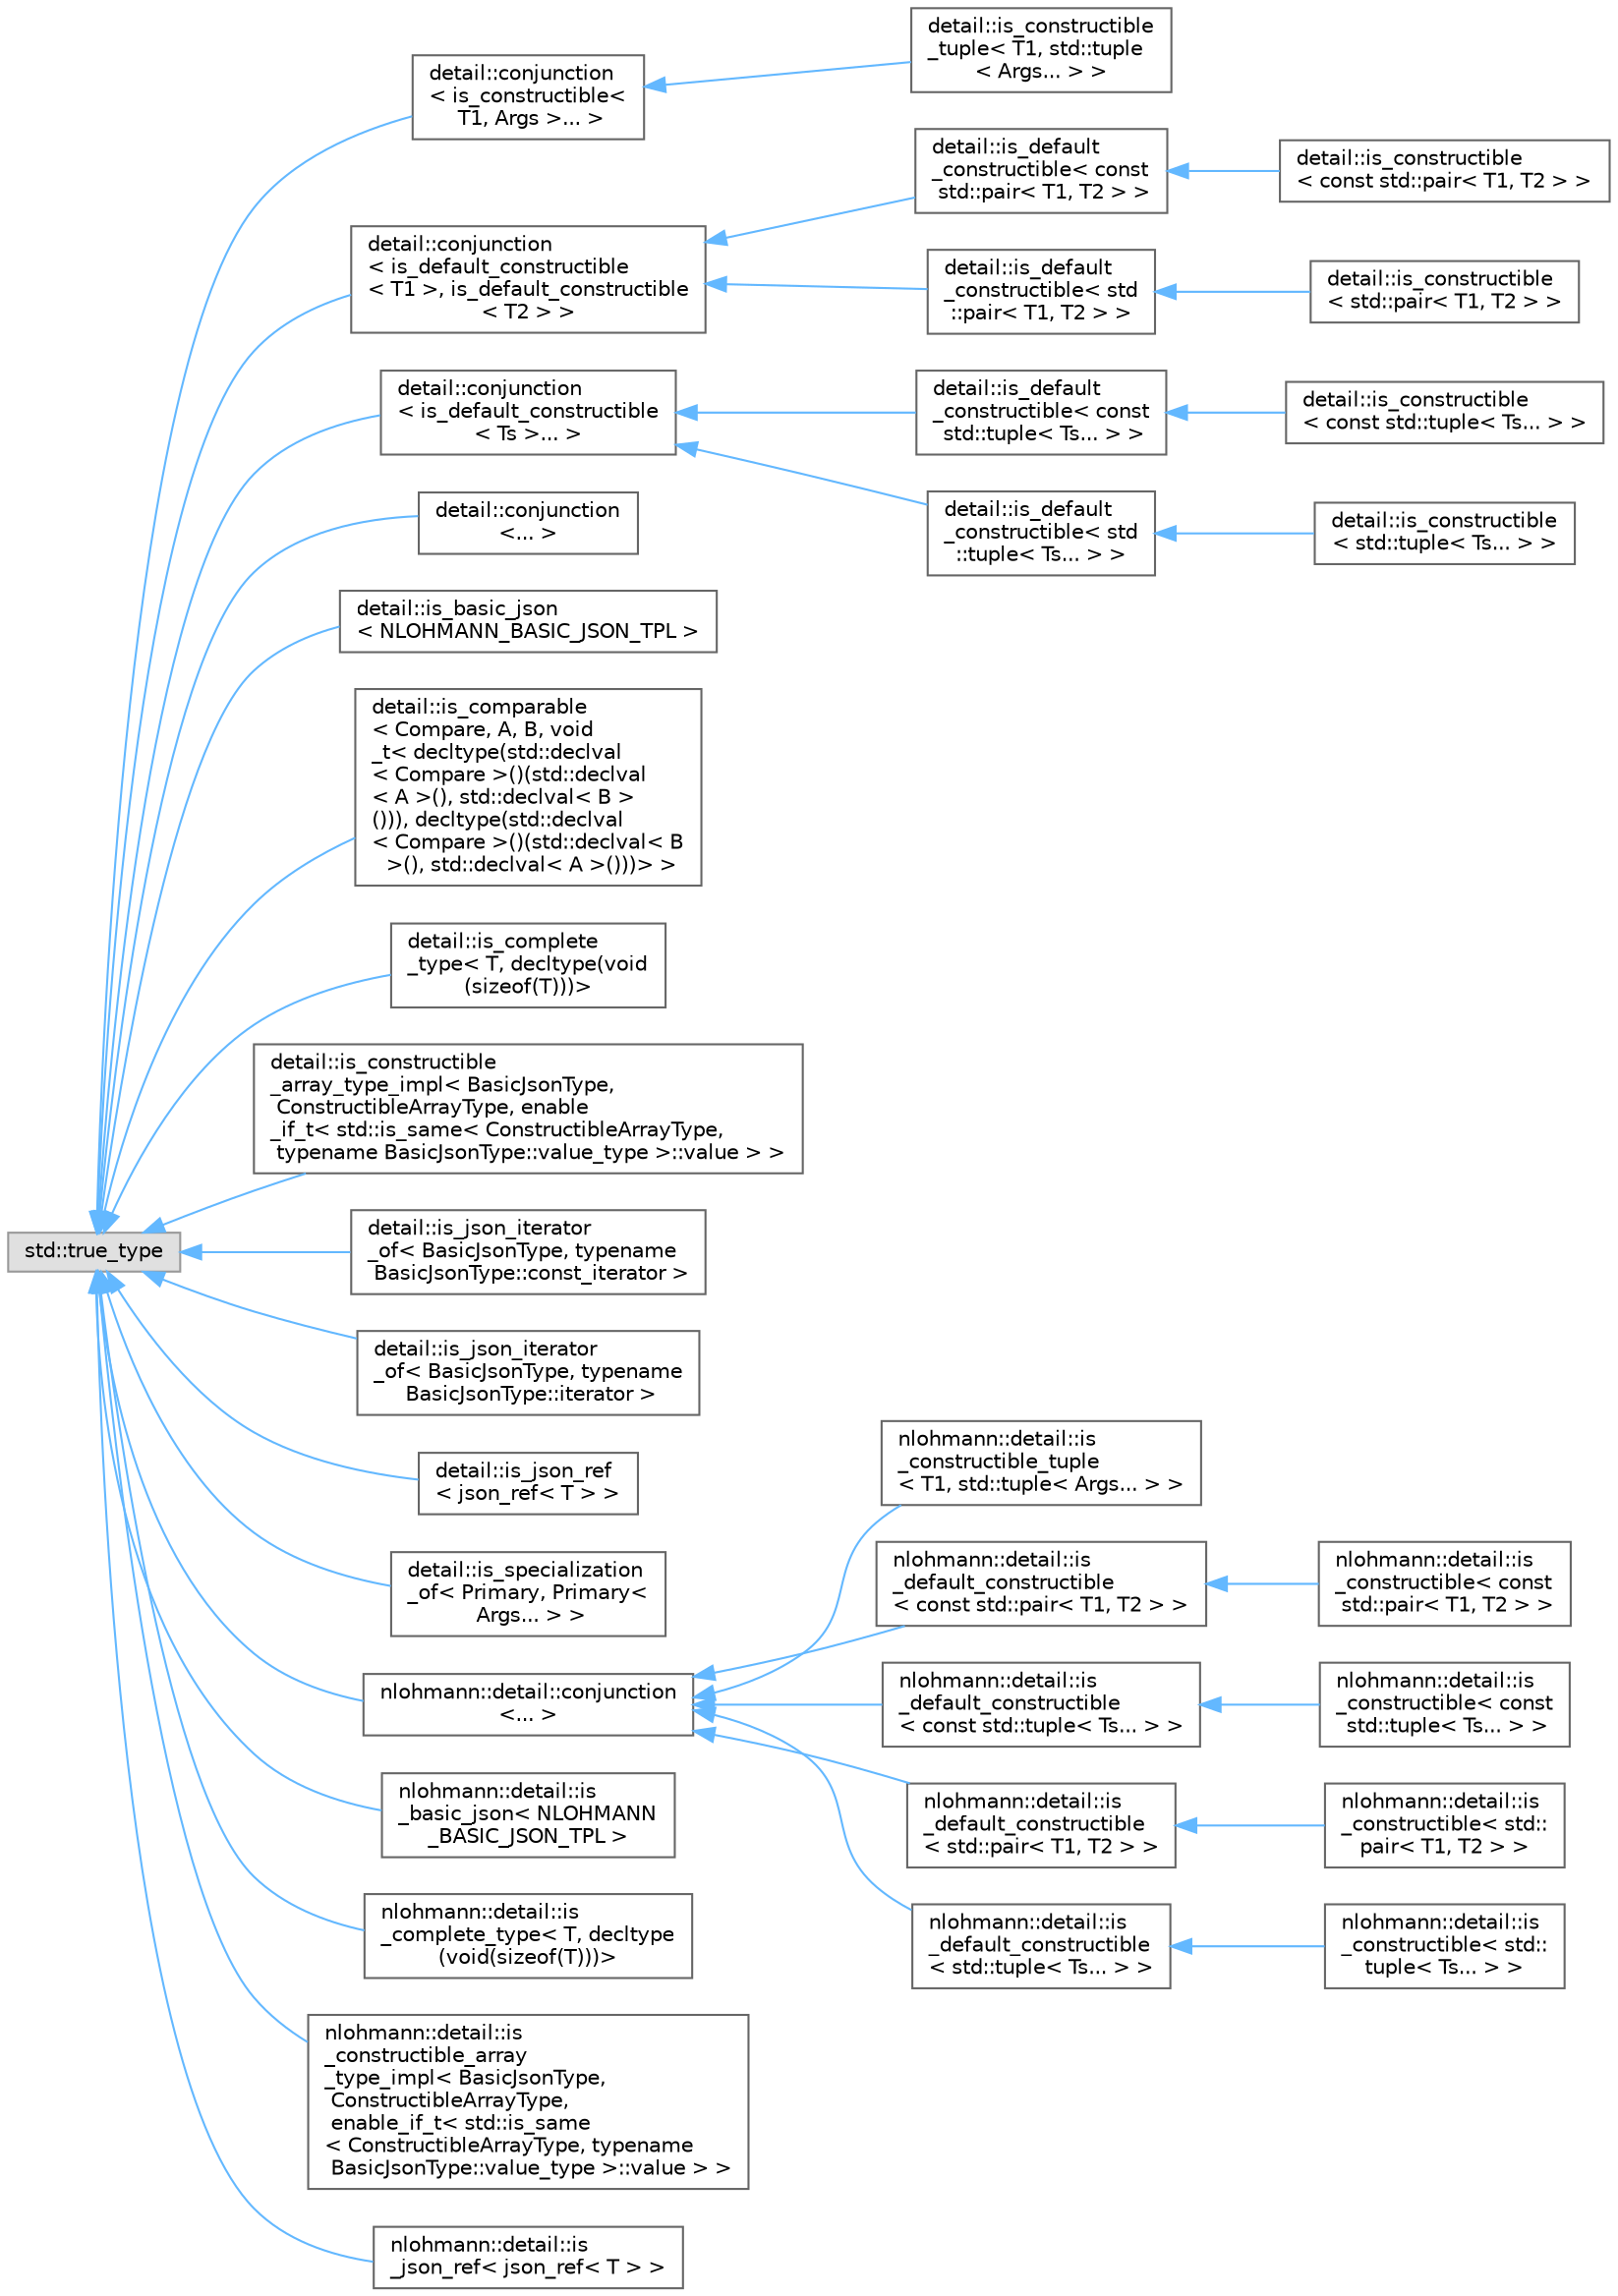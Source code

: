 digraph "Graphical Class Hierarchy"
{
 // LATEX_PDF_SIZE
  bgcolor="transparent";
  edge [fontname=Helvetica,fontsize=10,labelfontname=Helvetica,labelfontsize=10];
  node [fontname=Helvetica,fontsize=10,shape=box,height=0.2,width=0.4];
  rankdir="LR";
  Node0 [id="Node000000",label="std::true_type",height=0.2,width=0.4,color="grey60", fillcolor="#E0E0E0", style="filled",tooltip=" "];
  Node0 -> Node1 [id="edge155_Node000000_Node000001",dir="back",color="steelblue1",style="solid",tooltip=" "];
  Node1 [id="Node000001",label="detail::conjunction\l\< is_constructible\<\l T1, Args \>... \>",height=0.2,width=0.4,color="grey40", fillcolor="white", style="filled",URL="$structdetail_1_1conjunction.html",tooltip=" "];
  Node1 -> Node2 [id="edge156_Node000001_Node000002",dir="back",color="steelblue1",style="solid",tooltip=" "];
  Node2 [id="Node000002",label="detail::is_constructible\l_tuple\< T1, std::tuple\l\< Args... \> \>",height=0.2,width=0.4,color="grey40", fillcolor="white", style="filled",URL="$structdetail_1_1is__constructible__tuple_3_01_t1_00_01std_1_1tuple_3_01_args_8_8_8_01_4_01_4.html",tooltip=" "];
  Node0 -> Node3 [id="edge157_Node000000_Node000003",dir="back",color="steelblue1",style="solid",tooltip=" "];
  Node3 [id="Node000003",label="detail::conjunction\l\< is_default_constructible\l\< T1 \>, is_default_constructible\l\< T2 \> \>",height=0.2,width=0.4,color="grey40", fillcolor="white", style="filled",URL="$structdetail_1_1conjunction.html",tooltip=" "];
  Node3 -> Node4 [id="edge158_Node000003_Node000004",dir="back",color="steelblue1",style="solid",tooltip=" "];
  Node4 [id="Node000004",label="detail::is_default\l_constructible\< const\l std::pair\< T1, T2 \> \>",height=0.2,width=0.4,color="grey40", fillcolor="white", style="filled",URL="$structdetail_1_1is__default__constructible_3_01const_01std_1_1pair_3_01_t1_00_01_t2_01_4_01_4.html",tooltip=" "];
  Node4 -> Node5 [id="edge159_Node000004_Node000005",dir="back",color="steelblue1",style="solid",tooltip=" "];
  Node5 [id="Node000005",label="detail::is_constructible\l\< const std::pair\< T1, T2 \> \>",height=0.2,width=0.4,color="grey40", fillcolor="white", style="filled",URL="$structdetail_1_1is__constructible_3_01const_01std_1_1pair_3_01_t1_00_01_t2_01_4_01_4.html",tooltip=" "];
  Node3 -> Node6 [id="edge160_Node000003_Node000006",dir="back",color="steelblue1",style="solid",tooltip=" "];
  Node6 [id="Node000006",label="detail::is_default\l_constructible\< std\l::pair\< T1, T2 \> \>",height=0.2,width=0.4,color="grey40", fillcolor="white", style="filled",URL="$structdetail_1_1is__default__constructible_3_01std_1_1pair_3_01_t1_00_01_t2_01_4_01_4.html",tooltip=" "];
  Node6 -> Node7 [id="edge161_Node000006_Node000007",dir="back",color="steelblue1",style="solid",tooltip=" "];
  Node7 [id="Node000007",label="detail::is_constructible\l\< std::pair\< T1, T2 \> \>",height=0.2,width=0.4,color="grey40", fillcolor="white", style="filled",URL="$structdetail_1_1is__constructible_3_01std_1_1pair_3_01_t1_00_01_t2_01_4_01_4.html",tooltip=" "];
  Node0 -> Node8 [id="edge162_Node000000_Node000008",dir="back",color="steelblue1",style="solid",tooltip=" "];
  Node8 [id="Node000008",label="detail::conjunction\l\< is_default_constructible\l\< Ts \>... \>",height=0.2,width=0.4,color="grey40", fillcolor="white", style="filled",URL="$structdetail_1_1conjunction.html",tooltip=" "];
  Node8 -> Node9 [id="edge163_Node000008_Node000009",dir="back",color="steelblue1",style="solid",tooltip=" "];
  Node9 [id="Node000009",label="detail::is_default\l_constructible\< const\l std::tuple\< Ts... \> \>",height=0.2,width=0.4,color="grey40", fillcolor="white", style="filled",URL="$structdetail_1_1is__default__constructible_3_01const_01std_1_1tuple_3_01_ts_8_8_8_01_4_01_4.html",tooltip=" "];
  Node9 -> Node10 [id="edge164_Node000009_Node000010",dir="back",color="steelblue1",style="solid",tooltip=" "];
  Node10 [id="Node000010",label="detail::is_constructible\l\< const std::tuple\< Ts... \> \>",height=0.2,width=0.4,color="grey40", fillcolor="white", style="filled",URL="$structdetail_1_1is__constructible_3_01const_01std_1_1tuple_3_01_ts_8_8_8_01_4_01_4.html",tooltip=" "];
  Node8 -> Node11 [id="edge165_Node000008_Node000011",dir="back",color="steelblue1",style="solid",tooltip=" "];
  Node11 [id="Node000011",label="detail::is_default\l_constructible\< std\l::tuple\< Ts... \> \>",height=0.2,width=0.4,color="grey40", fillcolor="white", style="filled",URL="$structdetail_1_1is__default__constructible_3_01std_1_1tuple_3_01_ts_8_8_8_01_4_01_4.html",tooltip=" "];
  Node11 -> Node12 [id="edge166_Node000011_Node000012",dir="back",color="steelblue1",style="solid",tooltip=" "];
  Node12 [id="Node000012",label="detail::is_constructible\l\< std::tuple\< Ts... \> \>",height=0.2,width=0.4,color="grey40", fillcolor="white", style="filled",URL="$structdetail_1_1is__constructible_3_01std_1_1tuple_3_01_ts_8_8_8_01_4_01_4.html",tooltip=" "];
  Node0 -> Node13 [id="edge167_Node000000_Node000013",dir="back",color="steelblue1",style="solid",tooltip=" "];
  Node13 [id="Node000013",label="detail::conjunction\l\<... \>",height=0.2,width=0.4,color="grey40", fillcolor="white", style="filled",URL="$structdetail_1_1conjunction.html",tooltip=" "];
  Node0 -> Node14 [id="edge168_Node000000_Node000014",dir="back",color="steelblue1",style="solid",tooltip=" "];
  Node14 [id="Node000014",label="detail::is_basic_json\l\< NLOHMANN_BASIC_JSON_TPL \>",height=0.2,width=0.4,color="grey40", fillcolor="white", style="filled",URL="$structdetail_1_1is__basic__json_3_01_n_l_o_h_m_a_n_n___b_a_s_i_c___j_s_o_n___t_p_l_01_4.html",tooltip=" "];
  Node0 -> Node15 [id="edge169_Node000000_Node000015",dir="back",color="steelblue1",style="solid",tooltip=" "];
  Node15 [id="Node000015",label="detail::is_comparable\l\< Compare, A, B, void\l_t\< decltype(std::declval\l\< Compare \>()(std::declval\l\< A \>(), std::declval\< B \>\l())), decltype(std::declval\l\< Compare \>()(std::declval\< B\l \>(), std::declval\< A \>()))\> \>",height=0.2,width=0.4,color="grey40", fillcolor="white", style="filled",URL="$structdetail_1_1is__comparable_3_01_compare_00_01_a_00_01_b_00_01void__t_3_01decltype_07std_1_1d1335caac8ed6d774dd842c8360097f7d.html",tooltip=" "];
  Node0 -> Node16 [id="edge170_Node000000_Node000016",dir="back",color="steelblue1",style="solid",tooltip=" "];
  Node16 [id="Node000016",label="detail::is_complete\l_type\< T, decltype(void\l(sizeof(T)))\>",height=0.2,width=0.4,color="grey40", fillcolor="white", style="filled",URL="$structdetail_1_1is__complete__type_3_01_t_00_01decltype_07void_07sizeof_07_t_08_08_08_4.html",tooltip=" "];
  Node0 -> Node17 [id="edge171_Node000000_Node000017",dir="back",color="steelblue1",style="solid",tooltip=" "];
  Node17 [id="Node000017",label="detail::is_constructible\l_array_type_impl\< BasicJsonType,\l ConstructibleArrayType, enable\l_if_t\< std::is_same\< ConstructibleArrayType,\l typename BasicJsonType::value_type \>::value \> \>",height=0.2,width=0.4,color="grey40", fillcolor="white", style="filled",URL="$structdetail_1_1is__constructible__array__type__impl_3_01_basic_json_type_00_01_constructible_ar18eb1802aca5c2f462bc2d940e11156a.html",tooltip=" "];
  Node0 -> Node18 [id="edge172_Node000000_Node000018",dir="back",color="steelblue1",style="solid",tooltip=" "];
  Node18 [id="Node000018",label="detail::is_json_iterator\l_of\< BasicJsonType, typename\l BasicJsonType::const_iterator \>",height=0.2,width=0.4,color="grey40", fillcolor="white", style="filled",URL="$structdetail_1_1is__json__iterator__of_3_01_basic_json_type_00_01typename_01_basic_json_type_1_1const__iterator_01_4.html",tooltip=" "];
  Node0 -> Node19 [id="edge173_Node000000_Node000019",dir="back",color="steelblue1",style="solid",tooltip=" "];
  Node19 [id="Node000019",label="detail::is_json_iterator\l_of\< BasicJsonType, typename\l BasicJsonType::iterator \>",height=0.2,width=0.4,color="grey40", fillcolor="white", style="filled",URL="$structdetail_1_1is__json__iterator__of_3_01_basic_json_type_00_01typename_01_basic_json_type_1_1iterator_01_4.html",tooltip=" "];
  Node0 -> Node20 [id="edge174_Node000000_Node000020",dir="back",color="steelblue1",style="solid",tooltip=" "];
  Node20 [id="Node000020",label="detail::is_json_ref\l\< json_ref\< T \> \>",height=0.2,width=0.4,color="grey40", fillcolor="white", style="filled",URL="$structdetail_1_1is__json__ref_3_01json__ref_3_01_t_01_4_01_4.html",tooltip=" "];
  Node0 -> Node21 [id="edge175_Node000000_Node000021",dir="back",color="steelblue1",style="solid",tooltip=" "];
  Node21 [id="Node000021",label="detail::is_specialization\l_of\< Primary, Primary\<\l Args... \> \>",height=0.2,width=0.4,color="grey40", fillcolor="white", style="filled",URL="$structdetail_1_1is__specialization__of_3_01_primary_00_01_primary_3_01_args_8_8_8_01_4_01_4.html",tooltip=" "];
  Node0 -> Node22 [id="edge176_Node000000_Node000022",dir="back",color="steelblue1",style="solid",tooltip=" "];
  Node22 [id="Node000022",label="nlohmann::detail::conjunction\l\<... \>",height=0.2,width=0.4,color="grey40", fillcolor="white", style="filled",URL="$structnlohmann_1_1detail_1_1conjunction.html",tooltip=" "];
  Node22 -> Node23 [id="edge177_Node000022_Node000023",dir="back",color="steelblue1",style="solid",tooltip=" "];
  Node23 [id="Node000023",label="nlohmann::detail::is\l_constructible_tuple\l\< T1, std::tuple\< Args... \> \>",height=0.2,width=0.4,color="grey40", fillcolor="white", style="filled",URL="$structnlohmann_1_1detail_1_1is__constructible__tuple_3_01_t1_00_01std_1_1tuple_3_01_args_8_8_8_01_4_01_4.html",tooltip=" "];
  Node22 -> Node24 [id="edge178_Node000022_Node000024",dir="back",color="steelblue1",style="solid",tooltip=" "];
  Node24 [id="Node000024",label="nlohmann::detail::is\l_default_constructible\l\< const std::pair\< T1, T2 \> \>",height=0.2,width=0.4,color="grey40", fillcolor="white", style="filled",URL="$structnlohmann_1_1detail_1_1is__default__constructible_3_01const_01std_1_1pair_3_01_t1_00_01_t2_01_4_01_4.html",tooltip=" "];
  Node24 -> Node25 [id="edge179_Node000024_Node000025",dir="back",color="steelblue1",style="solid",tooltip=" "];
  Node25 [id="Node000025",label="nlohmann::detail::is\l_constructible\< const\l std::pair\< T1, T2 \> \>",height=0.2,width=0.4,color="grey40", fillcolor="white", style="filled",URL="$structnlohmann_1_1detail_1_1is__constructible_3_01const_01std_1_1pair_3_01_t1_00_01_t2_01_4_01_4.html",tooltip=" "];
  Node22 -> Node26 [id="edge180_Node000022_Node000026",dir="back",color="steelblue1",style="solid",tooltip=" "];
  Node26 [id="Node000026",label="nlohmann::detail::is\l_default_constructible\l\< const std::tuple\< Ts... \> \>",height=0.2,width=0.4,color="grey40", fillcolor="white", style="filled",URL="$structnlohmann_1_1detail_1_1is__default__constructible_3_01const_01std_1_1tuple_3_01_ts_8_8_8_01_4_01_4.html",tooltip=" "];
  Node26 -> Node27 [id="edge181_Node000026_Node000027",dir="back",color="steelblue1",style="solid",tooltip=" "];
  Node27 [id="Node000027",label="nlohmann::detail::is\l_constructible\< const\l std::tuple\< Ts... \> \>",height=0.2,width=0.4,color="grey40", fillcolor="white", style="filled",URL="$structnlohmann_1_1detail_1_1is__constructible_3_01const_01std_1_1tuple_3_01_ts_8_8_8_01_4_01_4.html",tooltip=" "];
  Node22 -> Node28 [id="edge182_Node000022_Node000028",dir="back",color="steelblue1",style="solid",tooltip=" "];
  Node28 [id="Node000028",label="nlohmann::detail::is\l_default_constructible\l\< std::pair\< T1, T2 \> \>",height=0.2,width=0.4,color="grey40", fillcolor="white", style="filled",URL="$structnlohmann_1_1detail_1_1is__default__constructible_3_01std_1_1pair_3_01_t1_00_01_t2_01_4_01_4.html",tooltip=" "];
  Node28 -> Node29 [id="edge183_Node000028_Node000029",dir="back",color="steelblue1",style="solid",tooltip=" "];
  Node29 [id="Node000029",label="nlohmann::detail::is\l_constructible\< std::\lpair\< T1, T2 \> \>",height=0.2,width=0.4,color="grey40", fillcolor="white", style="filled",URL="$structnlohmann_1_1detail_1_1is__constructible_3_01std_1_1pair_3_01_t1_00_01_t2_01_4_01_4.html",tooltip=" "];
  Node22 -> Node30 [id="edge184_Node000022_Node000030",dir="back",color="steelblue1",style="solid",tooltip=" "];
  Node30 [id="Node000030",label="nlohmann::detail::is\l_default_constructible\l\< std::tuple\< Ts... \> \>",height=0.2,width=0.4,color="grey40", fillcolor="white", style="filled",URL="$structnlohmann_1_1detail_1_1is__default__constructible_3_01std_1_1tuple_3_01_ts_8_8_8_01_4_01_4.html",tooltip=" "];
  Node30 -> Node31 [id="edge185_Node000030_Node000031",dir="back",color="steelblue1",style="solid",tooltip=" "];
  Node31 [id="Node000031",label="nlohmann::detail::is\l_constructible\< std::\ltuple\< Ts... \> \>",height=0.2,width=0.4,color="grey40", fillcolor="white", style="filled",URL="$structnlohmann_1_1detail_1_1is__constructible_3_01std_1_1tuple_3_01_ts_8_8_8_01_4_01_4.html",tooltip=" "];
  Node0 -> Node32 [id="edge186_Node000000_Node000032",dir="back",color="steelblue1",style="solid",tooltip=" "];
  Node32 [id="Node000032",label="nlohmann::detail::is\l_basic_json\< NLOHMANN\l_BASIC_JSON_TPL \>",height=0.2,width=0.4,color="grey40", fillcolor="white", style="filled",URL="$structnlohmann_1_1detail_1_1is__basic__json_3_01_n_l_o_h_m_a_n_n___b_a_s_i_c___j_s_o_n___t_p_l_01_4.html",tooltip=" "];
  Node0 -> Node33 [id="edge187_Node000000_Node000033",dir="back",color="steelblue1",style="solid",tooltip=" "];
  Node33 [id="Node000033",label="nlohmann::detail::is\l_complete_type\< T, decltype\l(void(sizeof(T)))\>",height=0.2,width=0.4,color="grey40", fillcolor="white", style="filled",URL="$structnlohmann_1_1detail_1_1is__complete__type_3_01_t_00_01decltype_07void_07sizeof_07_t_08_08_08_4.html",tooltip=" "];
  Node0 -> Node34 [id="edge188_Node000000_Node000034",dir="back",color="steelblue1",style="solid",tooltip=" "];
  Node34 [id="Node000034",label="nlohmann::detail::is\l_constructible_array\l_type_impl\< BasicJsonType,\l ConstructibleArrayType,\l enable_if_t\< std::is_same\l\< ConstructibleArrayType, typename\l BasicJsonType::value_type \>::value \> \>",height=0.2,width=0.4,color="grey40", fillcolor="white", style="filled",URL="$structnlohmann_1_1detail_1_1is__constructible__array__type__impl_3_01_basic_json_type_00_01_cons8cf88e17d5eaa68665a8fb4b97604b0e.html",tooltip=" "];
  Node0 -> Node35 [id="edge189_Node000000_Node000035",dir="back",color="steelblue1",style="solid",tooltip=" "];
  Node35 [id="Node000035",label="nlohmann::detail::is\l_json_ref\< json_ref\< T \> \>",height=0.2,width=0.4,color="grey40", fillcolor="white", style="filled",URL="$structnlohmann_1_1detail_1_1is__json__ref_3_01json__ref_3_01_t_01_4_01_4.html",tooltip=" "];
}
